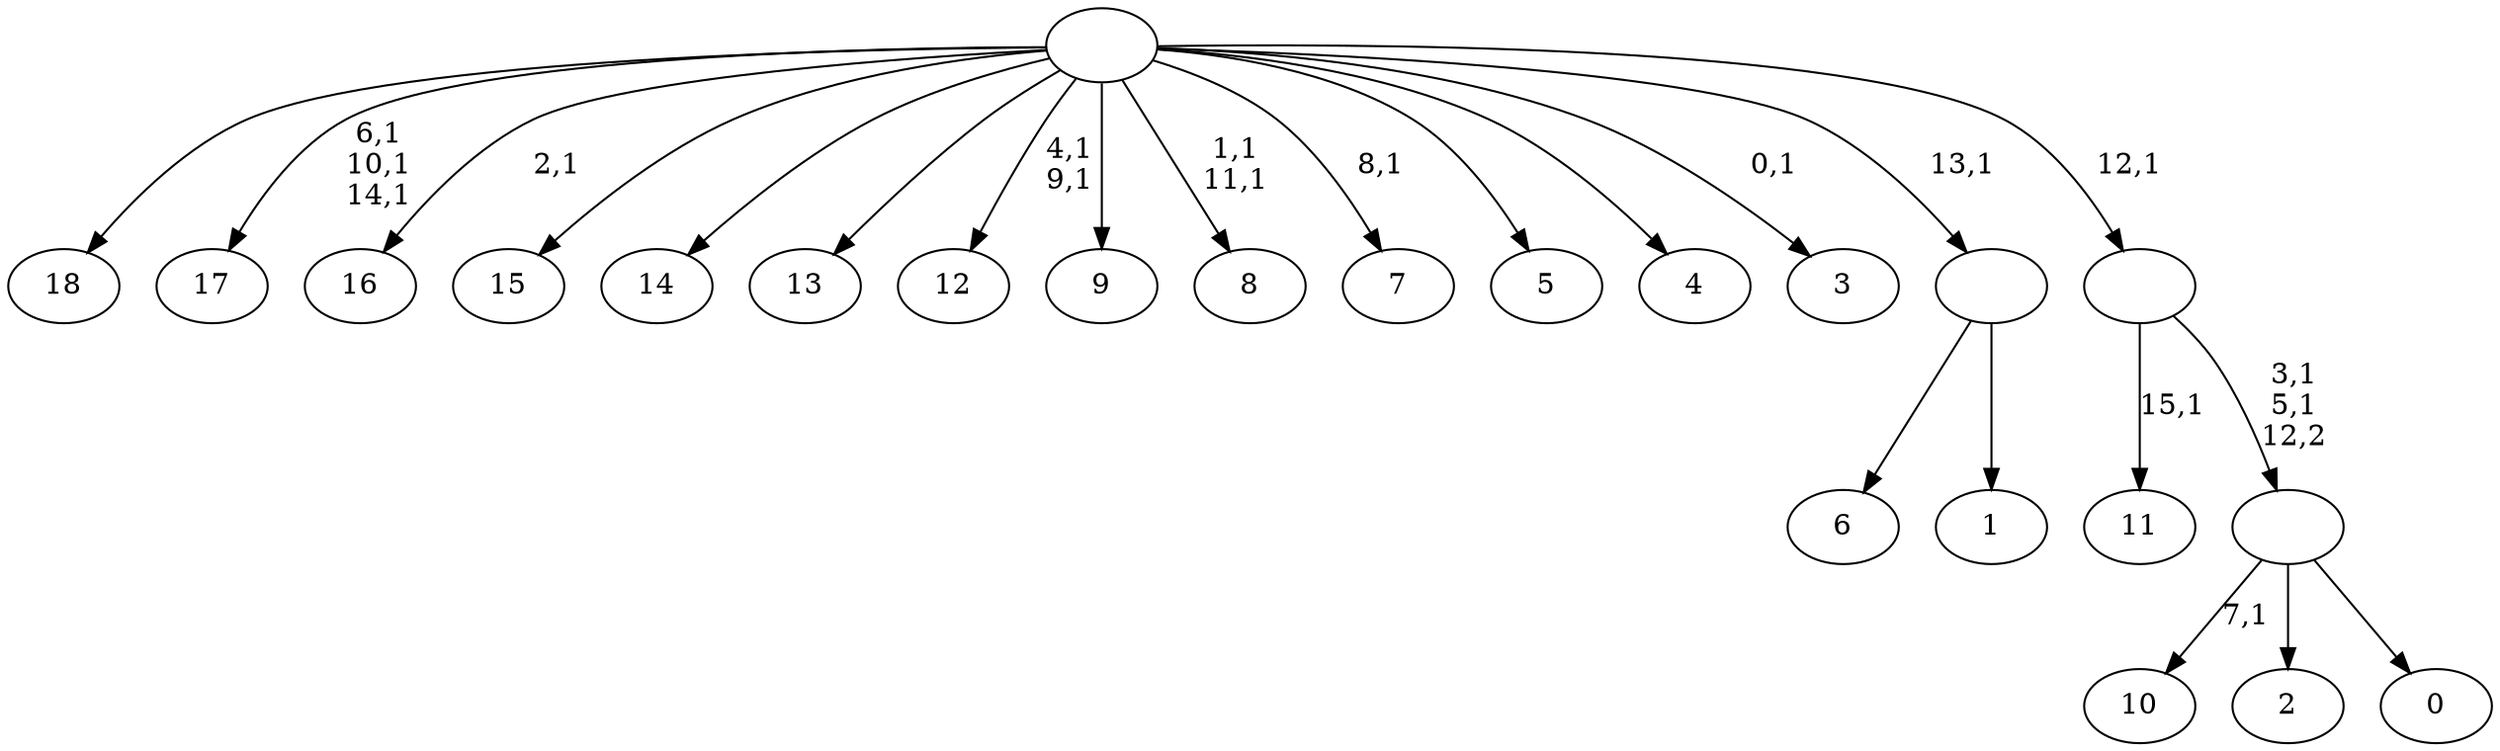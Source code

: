 digraph T {
	35 [label="18"]
	34 [label="17"]
	30 [label="16"]
	28 [label="15"]
	27 [label="14"]
	26 [label="13"]
	25 [label="12"]
	22 [label="11"]
	20 [label="10"]
	18 [label="9"]
	17 [label="8"]
	14 [label="7"]
	12 [label="6"]
	11 [label="5"]
	10 [label="4"]
	9 [label="3"]
	7 [label="2"]
	6 [label="1"]
	5 [label=""]
	4 [label="0"]
	3 [label=""]
	1 [label=""]
	0 [label=""]
	5 -> 12 [label=""]
	5 -> 6 [label=""]
	3 -> 20 [label="7,1"]
	3 -> 7 [label=""]
	3 -> 4 [label=""]
	1 -> 3 [label="3,1\n5,1\n12,2"]
	1 -> 22 [label="15,1"]
	0 -> 9 [label="0,1"]
	0 -> 14 [label="8,1"]
	0 -> 17 [label="1,1\n11,1"]
	0 -> 25 [label="4,1\n9,1"]
	0 -> 30 [label="2,1"]
	0 -> 34 [label="6,1\n10,1\n14,1"]
	0 -> 35 [label=""]
	0 -> 28 [label=""]
	0 -> 27 [label=""]
	0 -> 26 [label=""]
	0 -> 18 [label=""]
	0 -> 11 [label=""]
	0 -> 10 [label=""]
	0 -> 5 [label="13,1"]
	0 -> 1 [label="12,1"]
}
